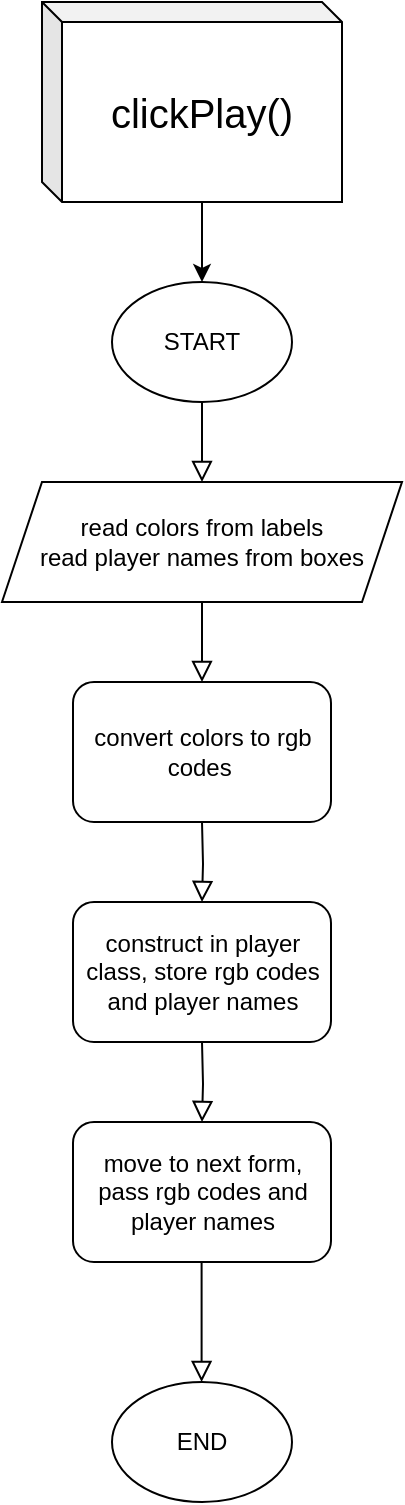 <mxfile version="14.5.10" type="device"><diagram id="C5RBs43oDa-KdzZeNtuy" name="Page-1"><mxGraphModel dx="1635" dy="1010" grid="1" gridSize="10" guides="1" tooltips="1" connect="1" arrows="1" fold="1" page="1" pageScale="1" pageWidth="827" pageHeight="1169" math="0" shadow="0"><root><mxCell id="WIyWlLk6GJQsqaUBKTNV-0"/><mxCell id="WIyWlLk6GJQsqaUBKTNV-1" parent="WIyWlLk6GJQsqaUBKTNV-0"/><mxCell id="WIyWlLk6GJQsqaUBKTNV-2" value="" style="rounded=0;html=1;jettySize=auto;orthogonalLoop=1;fontSize=11;endArrow=block;endFill=0;endSize=8;strokeWidth=1;shadow=0;labelBackgroundColor=none;edgeStyle=orthogonalEdgeStyle;exitX=0.5;exitY=1;exitDx=0;exitDy=0;entryX=0.5;entryY=0;entryDx=0;entryDy=0;" parent="WIyWlLk6GJQsqaUBKTNV-1" target="3Xol-TK0id4yHQbru8cl-1" edge="1" source="Q5V_oNVn5p_zfUO5Pvtu-4"><mxGeometry relative="1" as="geometry"><mxPoint x="321" y="220" as="sourcePoint"/><mxPoint x="322" y="250" as="targetPoint"/></mxGeometry></mxCell><mxCell id="Q5V_oNVn5p_zfUO5Pvtu-3" style="edgeStyle=orthogonalEdgeStyle;rounded=0;orthogonalLoop=1;jettySize=auto;html=1;exitX=0;exitY=0;exitDx=80;exitDy=100;exitPerimeter=0;" parent="WIyWlLk6GJQsqaUBKTNV-1" source="Q5V_oNVn5p_zfUO5Pvtu-1" edge="1"><mxGeometry relative="1" as="geometry"><mxPoint x="321" y="150" as="targetPoint"/></mxGeometry></mxCell><mxCell id="Q5V_oNVn5p_zfUO5Pvtu-1" value="&lt;font style=&quot;font-size: 20px&quot;&gt;clickPlay()&lt;/font&gt;" style="shape=cube;whiteSpace=wrap;html=1;boundedLbl=1;backgroundOutline=1;darkOpacity=0.05;darkOpacity2=0.1;size=10;" parent="WIyWlLk6GJQsqaUBKTNV-1" vertex="1"><mxGeometry x="241" y="10" width="150" height="100" as="geometry"/></mxCell><mxCell id="Q5V_oNVn5p_zfUO5Pvtu-4" value="START" style="ellipse;whiteSpace=wrap;html=1;" parent="WIyWlLk6GJQsqaUBKTNV-1" vertex="1"><mxGeometry x="276" y="150" width="90" height="60" as="geometry"/></mxCell><mxCell id="Q5V_oNVn5p_zfUO5Pvtu-15" value="" style="rounded=0;html=1;jettySize=auto;orthogonalLoop=1;fontSize=11;endArrow=block;endFill=0;endSize=8;strokeWidth=1;shadow=0;labelBackgroundColor=none;edgeStyle=orthogonalEdgeStyle;exitX=0.5;exitY=1;exitDx=0;exitDy=0;entryX=0.5;entryY=0;entryDx=0;entryDy=0;" parent="WIyWlLk6GJQsqaUBKTNV-1" edge="1"><mxGeometry x="-0.143" y="10" relative="1" as="geometry"><mxPoint as="offset"/><mxPoint x="320.8" y="630" as="sourcePoint"/><mxPoint x="320.8" y="700" as="targetPoint"/></mxGeometry></mxCell><mxCell id="Q5V_oNVn5p_zfUO5Pvtu-16" value="END" style="ellipse;whiteSpace=wrap;html=1;" parent="WIyWlLk6GJQsqaUBKTNV-1" vertex="1"><mxGeometry x="276" y="700" width="90" height="60" as="geometry"/></mxCell><mxCell id="3Xol-TK0id4yHQbru8cl-1" value="read colors from labels&lt;br&gt;read player names from boxes" style="shape=parallelogram;perimeter=parallelogramPerimeter;whiteSpace=wrap;html=1;fixedSize=1;" vertex="1" parent="WIyWlLk6GJQsqaUBKTNV-1"><mxGeometry x="221" y="250" width="200" height="60" as="geometry"/></mxCell><mxCell id="3Xol-TK0id4yHQbru8cl-3" value="convert colors to rgb codes&amp;nbsp;" style="rounded=1;whiteSpace=wrap;html=1;fontSize=12;glass=0;strokeWidth=1;shadow=0;" vertex="1" parent="WIyWlLk6GJQsqaUBKTNV-1"><mxGeometry x="256.5" y="350" width="129" height="70" as="geometry"/></mxCell><mxCell id="3Xol-TK0id4yHQbru8cl-4" value="" style="rounded=0;html=1;jettySize=auto;orthogonalLoop=1;fontSize=11;endArrow=block;endFill=0;endSize=8;strokeWidth=1;shadow=0;labelBackgroundColor=none;edgeStyle=orthogonalEdgeStyle;exitX=0.5;exitY=1;exitDx=0;exitDy=0;entryX=0.5;entryY=0;entryDx=0;entryDy=0;" edge="1" parent="WIyWlLk6GJQsqaUBKTNV-1" source="3Xol-TK0id4yHQbru8cl-1" target="3Xol-TK0id4yHQbru8cl-3"><mxGeometry y="20" relative="1" as="geometry"><mxPoint as="offset"/><mxPoint x="331" y="404" as="sourcePoint"/><mxPoint x="331" y="450" as="targetPoint"/></mxGeometry></mxCell><mxCell id="3Xol-TK0id4yHQbru8cl-5" value="construct in player class, store rgb codes and player names" style="rounded=1;whiteSpace=wrap;html=1;fontSize=12;glass=0;strokeWidth=1;shadow=0;" vertex="1" parent="WIyWlLk6GJQsqaUBKTNV-1"><mxGeometry x="256.5" y="460" width="129" height="70" as="geometry"/></mxCell><mxCell id="3Xol-TK0id4yHQbru8cl-6" value="" style="rounded=0;html=1;jettySize=auto;orthogonalLoop=1;fontSize=11;endArrow=block;endFill=0;endSize=8;strokeWidth=1;shadow=0;labelBackgroundColor=none;edgeStyle=orthogonalEdgeStyle;exitX=0.5;exitY=1;exitDx=0;exitDy=0;entryX=0.5;entryY=0;entryDx=0;entryDy=0;" edge="1" parent="WIyWlLk6GJQsqaUBKTNV-1" target="3Xol-TK0id4yHQbru8cl-5"><mxGeometry y="20" relative="1" as="geometry"><mxPoint as="offset"/><mxPoint x="321" y="420" as="sourcePoint"/><mxPoint x="331" y="560" as="targetPoint"/></mxGeometry></mxCell><mxCell id="3Xol-TK0id4yHQbru8cl-7" value="move to next form, pass rgb codes and player names" style="rounded=1;whiteSpace=wrap;html=1;fontSize=12;glass=0;strokeWidth=1;shadow=0;" vertex="1" parent="WIyWlLk6GJQsqaUBKTNV-1"><mxGeometry x="256.5" y="570" width="129" height="70" as="geometry"/></mxCell><mxCell id="3Xol-TK0id4yHQbru8cl-8" value="" style="rounded=0;html=1;jettySize=auto;orthogonalLoop=1;fontSize=11;endArrow=block;endFill=0;endSize=8;strokeWidth=1;shadow=0;labelBackgroundColor=none;edgeStyle=orthogonalEdgeStyle;exitX=0.5;exitY=1;exitDx=0;exitDy=0;entryX=0.5;entryY=0;entryDx=0;entryDy=0;" edge="1" parent="WIyWlLk6GJQsqaUBKTNV-1" target="3Xol-TK0id4yHQbru8cl-7"><mxGeometry y="20" relative="1" as="geometry"><mxPoint as="offset"/><mxPoint x="321" y="530" as="sourcePoint"/><mxPoint x="331" y="670" as="targetPoint"/></mxGeometry></mxCell></root></mxGraphModel></diagram></mxfile>